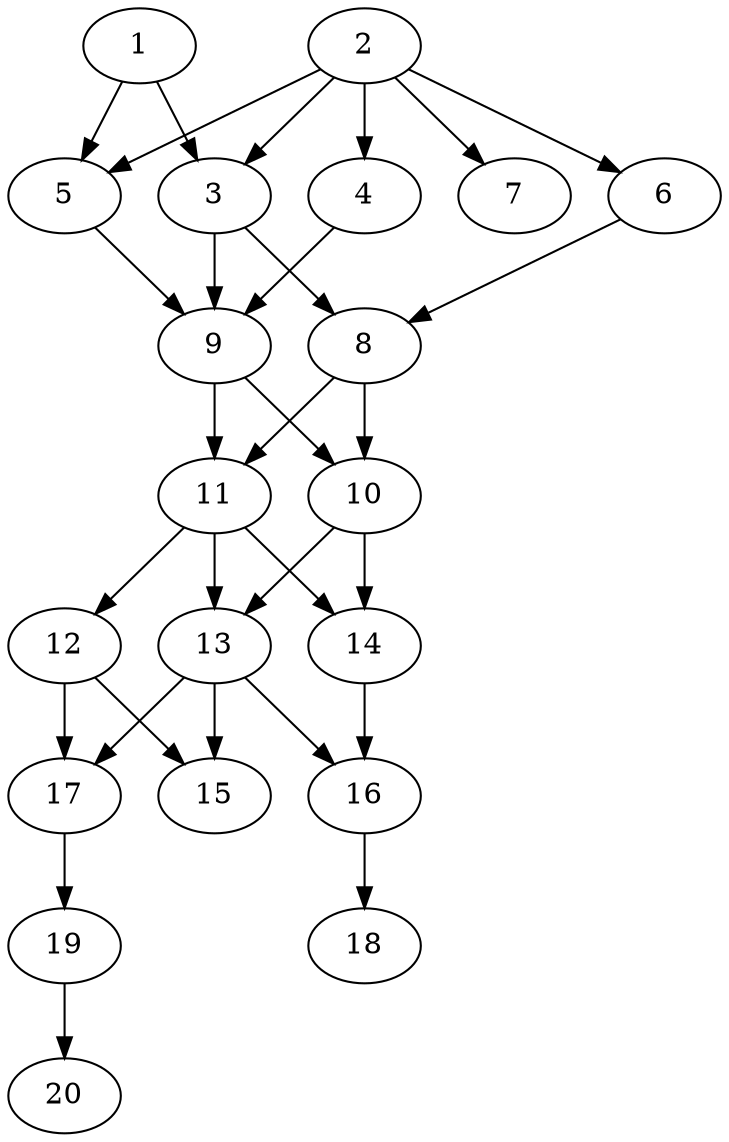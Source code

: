 // DAG automatically generated by daggen at Tue Jul 23 14:22:50 2019
// ./daggen --dot -n 20 --ccr 0.5 --fat 0.5 --regular 0.5 --density 0.6 --mindata 5242880 --maxdata 52428800 
digraph G {
  1 [size="14977024", alpha="0.17", expect_size="7488512"] 
  1 -> 3 [size ="7488512"]
  1 -> 5 [size ="7488512"]
  2 [size="85483520", alpha="0.11", expect_size="42741760"] 
  2 -> 3 [size ="42741760"]
  2 -> 4 [size ="42741760"]
  2 -> 5 [size ="42741760"]
  2 -> 6 [size ="42741760"]
  2 -> 7 [size ="42741760"]
  3 [size="48375808", alpha="0.02", expect_size="24187904"] 
  3 -> 8 [size ="24187904"]
  3 -> 9 [size ="24187904"]
  4 [size="95059968", alpha="0.16", expect_size="47529984"] 
  4 -> 9 [size ="47529984"]
  5 [size="61872128", alpha="0.05", expect_size="30936064"] 
  5 -> 9 [size ="30936064"]
  6 [size="57094144", alpha="0.01", expect_size="28547072"] 
  6 -> 8 [size ="28547072"]
  7 [size="65292288", alpha="0.02", expect_size="32646144"] 
  8 [size="93325312", alpha="0.03", expect_size="46662656"] 
  8 -> 10 [size ="46662656"]
  8 -> 11 [size ="46662656"]
  9 [size="85370880", alpha="0.03", expect_size="42685440"] 
  9 -> 10 [size ="42685440"]
  9 -> 11 [size ="42685440"]
  10 [size="22355968", alpha="0.04", expect_size="11177984"] 
  10 -> 13 [size ="11177984"]
  10 -> 14 [size ="11177984"]
  11 [size="65824768", alpha="0.18", expect_size="32912384"] 
  11 -> 12 [size ="32912384"]
  11 -> 13 [size ="32912384"]
  11 -> 14 [size ="32912384"]
  12 [size="52967424", alpha="0.07", expect_size="26483712"] 
  12 -> 15 [size ="26483712"]
  12 -> 17 [size ="26483712"]
  13 [size="11442176", alpha="0.03", expect_size="5721088"] 
  13 -> 15 [size ="5721088"]
  13 -> 16 [size ="5721088"]
  13 -> 17 [size ="5721088"]
  14 [size="20938752", alpha="0.20", expect_size="10469376"] 
  14 -> 16 [size ="10469376"]
  15 [size="96757760", alpha="0.03", expect_size="48378880"] 
  16 [size="27066368", alpha="0.11", expect_size="13533184"] 
  16 -> 18 [size ="13533184"]
  17 [size="33439744", alpha="0.20", expect_size="16719872"] 
  17 -> 19 [size ="16719872"]
  18 [size="42622976", alpha="0.15", expect_size="21311488"] 
  19 [size="54927360", alpha="0.10", expect_size="27463680"] 
  19 -> 20 [size ="27463680"]
  20 [size="69142528", alpha="0.15", expect_size="34571264"] 
}

